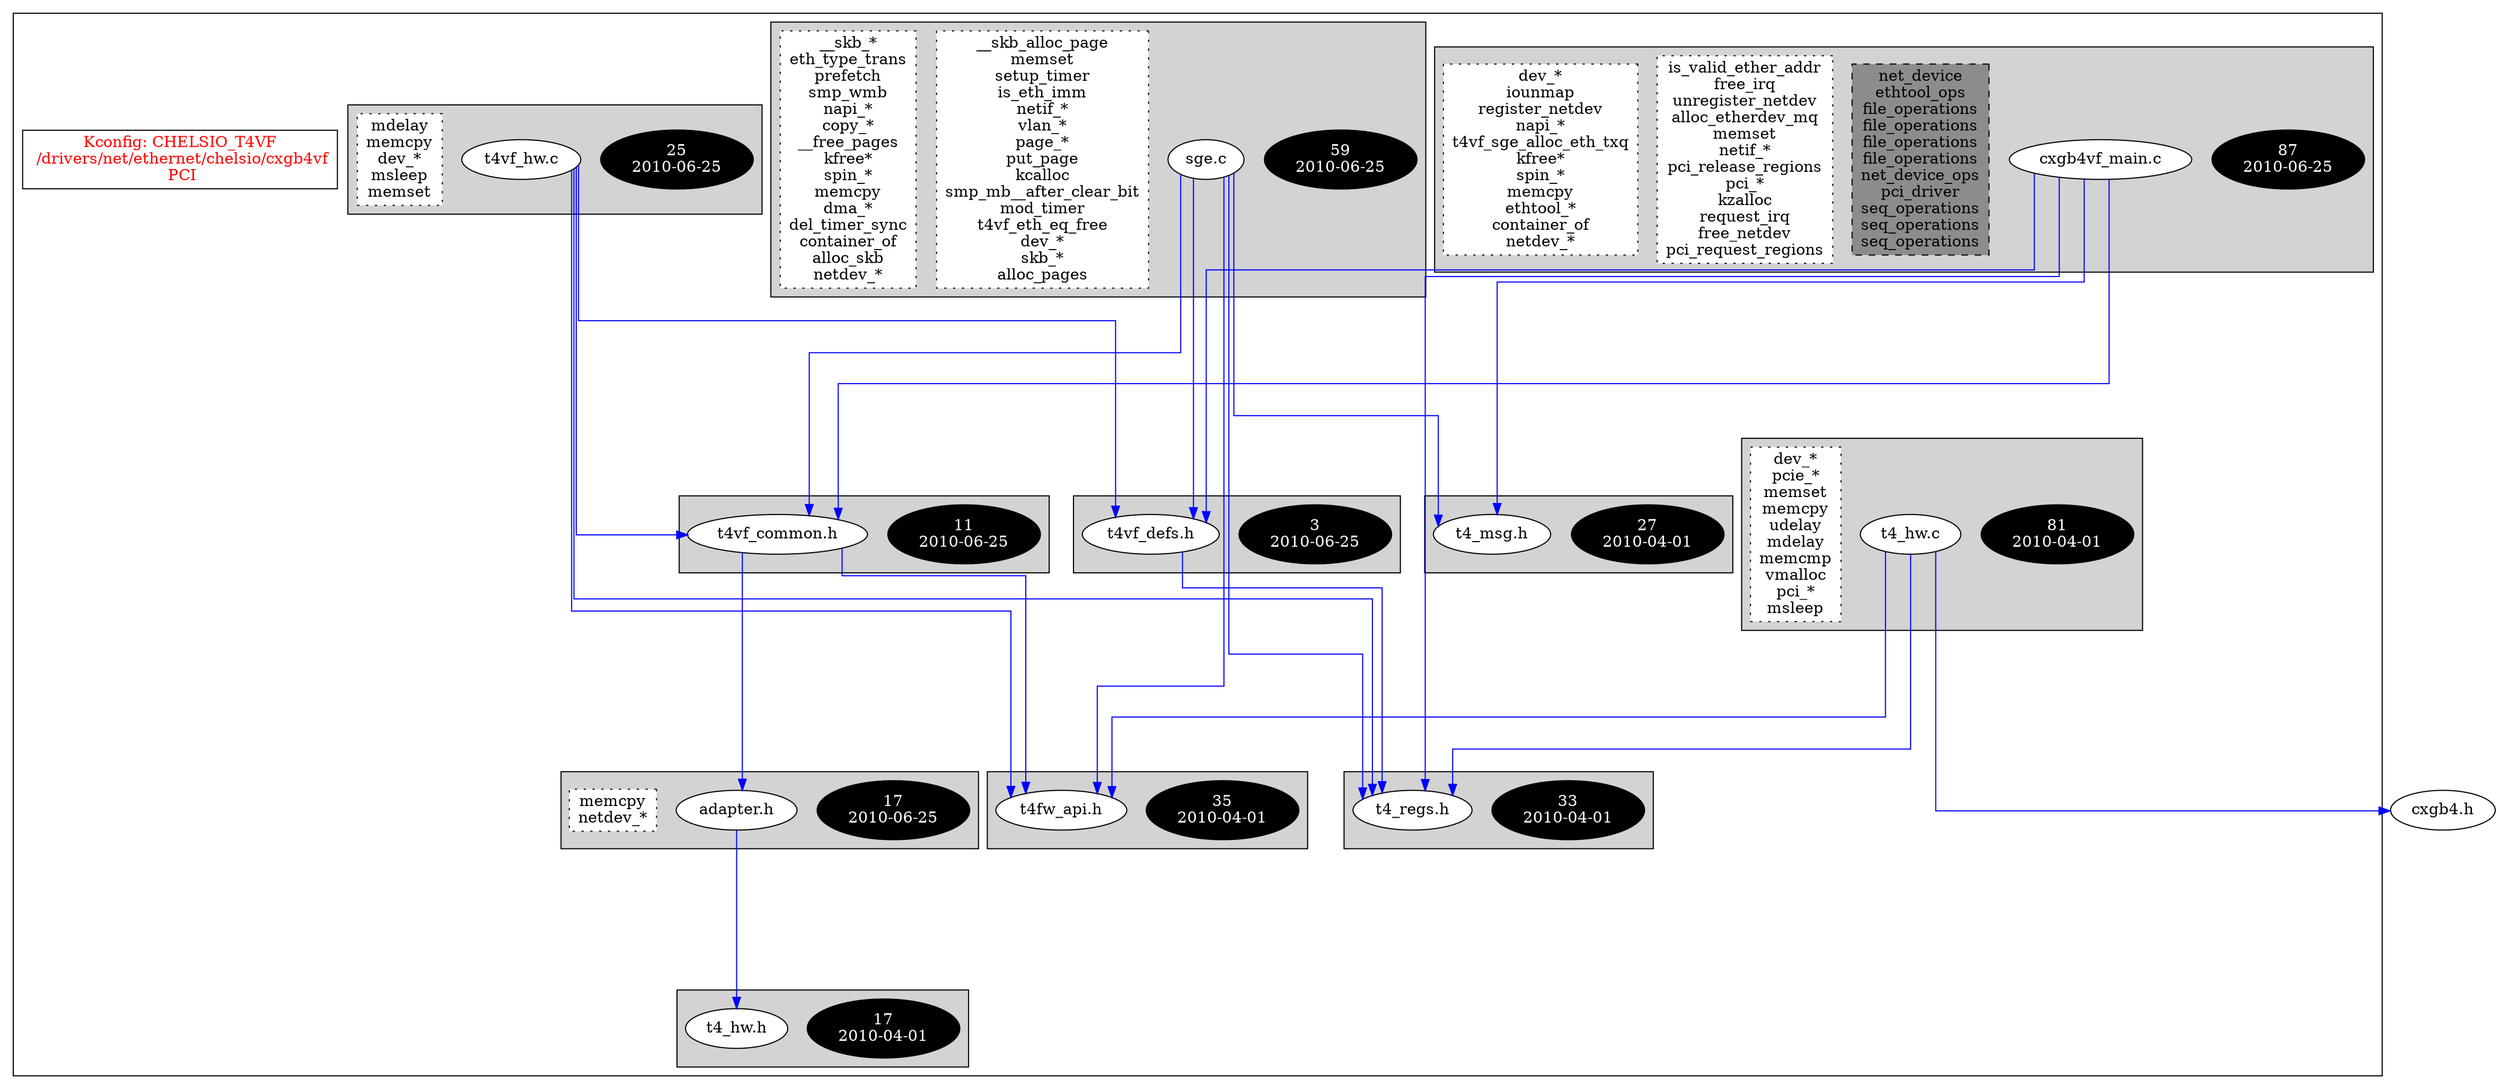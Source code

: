 digraph Driver {
	ranksep=2;
	splines=ortho;
	//Symbol: CHELSIO_T4VF
	subgraph "cluster_CHELSIO_T4VF"{
		subgraph "cluster_sge.c" {
			style=filled
			"commit_sge.c" [style=filled, fillcolor=black, fontcolor=white, label="59\n2010-06-25"];
			"sge.c" [style=filled, fillcolor=white, fontcolor=black, label="sge.c\n"];
			"funccall2-sge.c" [style="filled,dotted" shape=box, fillcolor=white, fontcolor=black, label="__skb_alloc_page\nmemset\nsetup_timer\nis_eth_imm\nnetif_*\nvlan_*\npage_*\nput_page\nkcalloc\nsmp_mb__after_clear_bit\nmod_timer\nt4vf_eth_eq_free\ndev_*\nskb_*\nalloc_pages\n"];
			"funccall1-sge.c" [style="filled,dotted" shape=box, fillcolor=white, fontcolor=black, label="__skb_*\neth_type_trans\nprefetch\nsmp_wmb\nnapi_*\ncopy_*\n__free_pages\nkfree*\nspin_*\nmemcpy\ndma_*\ndel_timer_sync\ncontainer_of\nalloc_skb\nnetdev_*\n"];
		}
		subgraph "cluster_t4vf_common.h" {
			style=filled
			"commit_t4vf_common.h" [style=filled, fillcolor=black, fontcolor=white, label="11\n2010-06-25"];
			"t4vf_common.h" [style=filled, fillcolor=white, fontcolor=black, label="t4vf_common.h\n"];
		}
		subgraph "cluster_t4vf_defs.h" {
			style=filled
			"commit_t4vf_defs.h" [style=filled, fillcolor=black, fontcolor=white, label="3\n2010-06-25"];
			"t4vf_defs.h" [style=filled, fillcolor=white, fontcolor=black, label="t4vf_defs.h\n"];
		}
		subgraph "cluster_t4_regs.h" {
			style=filled
			"commit_t4_regs.h" [style=filled, fillcolor=black, fontcolor=white, label="33\n2010-04-01"];
			"t4_regs.h" [style=filled, fillcolor=white, fontcolor=black, label="t4_regs.h\n"];
		}
		subgraph "cluster_t4fw_api.h" {
			style=filled
			"commit_t4fw_api.h" [style=filled, fillcolor=black, fontcolor=white, label="35\n2010-04-01"];
			"t4fw_api.h" [style=filled, fillcolor=white, fontcolor=black, label="t4fw_api.h\n"];
		}
		subgraph "cluster_t4_msg.h" {
			style=filled
			"commit_t4_msg.h" [style=filled, fillcolor=black, fontcolor=white, label="27\n2010-04-01"];
			"t4_msg.h" [style=filled, fillcolor=white, fontcolor=black, label="t4_msg.h\n"];
		}
		subgraph "cluster_adapter.h" {
			style=filled
			"commit_adapter.h" [style=filled, fillcolor=black, fontcolor=white, label="17\n2010-06-25"];
			"adapter.h" [style=filled, fillcolor=white, fontcolor=black, label="adapter.h\n"];
			"funccall0-adapter.h" [style="filled,dotted" shape=box, fillcolor=white, fontcolor=black, label="memcpy\nnetdev_*\n"];
		}
		subgraph "cluster_t4_hw.h" {
			style=filled
			"commit_t4_hw.h" [style=filled, fillcolor=black, fontcolor=white, label="17\n2010-04-01"];
			"t4_hw.h" [style=filled, fillcolor=white, fontcolor=black, label="t4_hw.h\n"];
		}
		subgraph "cluster_t4_hw.c" {
			style=filled
			"commit_t4_hw.c" [style=filled, fillcolor=black, fontcolor=white, label="81\n2010-04-01"];
			"t4_hw.c" [style=filled, fillcolor=white, fontcolor=black, label="t4_hw.c\n"];
			"funccall0-t4_hw.c" [style="filled,dotted" shape=box, fillcolor=white, fontcolor=black, label="dev_*\npcie_*\nmemset\nmemcpy\nudelay\nmdelay\nmemcmp\nvmalloc\npci_*\nmsleep\n"];
		}
		subgraph "cluster_t4vf_hw.c" {
			style=filled
			"commit_t4vf_hw.c" [style=filled, fillcolor=black, fontcolor=white, label="25\n2010-06-25"];
			"t4vf_hw.c" [style=filled, fillcolor=white, fontcolor=black, label="t4vf_hw.c\n"];
			"funccall0-t4vf_hw.c" [style="filled,dotted" shape=box, fillcolor=white, fontcolor=black, label="mdelay\nmemcpy\ndev_*\nmsleep\nmemset\n"];
		}
		subgraph "cluster_cxgb4vf_main.c" {
			style=filled
			"commit_cxgb4vf_main.c" [style=filled, fillcolor=black, fontcolor=white, label="87\n2010-06-25"];
			"cxgb4vf_main.c" [style=filled, fillcolor=white, fontcolor=black, label="cxgb4vf_main.c\n"];
			"structs-cxgb4vf_main.c" [style="filled,dashed" shape=box, fillcolor=grey55, fontcolor=black, label="net_device\nethtool_ops\nfile_operations\nfile_operations\nfile_operations\nfile_operations\nnet_device_ops\npci_driver\nseq_operations\nseq_operations\nseq_operations\n"];
			"funccall2-cxgb4vf_main.c" [style="filled,dotted" shape=box, fillcolor=white, fontcolor=black, label="is_valid_ether_addr\nfree_irq\nunregister_netdev\nalloc_etherdev_mq\nmemset\nnetif_*\npci_release_regions\npci_*\nkzalloc\nrequest_irq\nfree_netdev\npci_request_regions\n"];
			"funccall1-cxgb4vf_main.c" [style="filled,dotted" shape=box, fillcolor=white, fontcolor=black, label="dev_*\niounmap\nregister_netdev\nnapi_*\nt4vf_sge_alloc_eth_txq\nkfree*\nspin_*\nmemcpy\nethtool_*\ncontainer_of\nnetdev_*\n"];
		}
		"K:CHELSIO_T4VF" [label="Kconfig: CHELSIO_T4VF\n /drivers/net/ethernet/chelsio/cxgb4vf\n  PCI ", shape=box, fontcolor=red];
	}
"sge.c" -> "t4_msg.h"[color=blue];
"sge.c" -> "t4_regs.h"[color=blue];
"sge.c" -> "t4vf_defs.h"[color=blue];
"sge.c" -> "t4vf_common.h"[color=blue];
"sge.c" -> "t4fw_api.h"[color=blue];
"t4vf_common.h" -> "adapter.h"[color=blue];
"t4vf_common.h" -> "t4fw_api.h"[color=blue];
"t4vf_defs.h" -> "t4_regs.h"[color=blue];
"adapter.h" -> "t4_hw.h"[color=blue];
"t4_hw.c" -> "cxgb4.h"[color=blue];
"t4_hw.c" -> "t4_regs.h"[color=blue];
"t4_hw.c" -> "t4fw_api.h"[color=blue];
"t4vf_hw.c" -> "t4_regs.h"[color=blue];
"t4vf_hw.c" -> "t4vf_defs.h"[color=blue];
"t4vf_hw.c" -> "t4vf_common.h"[color=blue];
"t4vf_hw.c" -> "t4fw_api.h"[color=blue];
"cxgb4vf_main.c" -> "t4_msg.h"[color=blue];
"cxgb4vf_main.c" -> "t4_regs.h"[color=blue];
"cxgb4vf_main.c" -> "t4vf_defs.h"[color=blue];
"cxgb4vf_main.c" -> "t4vf_common.h"[color=blue];
}
